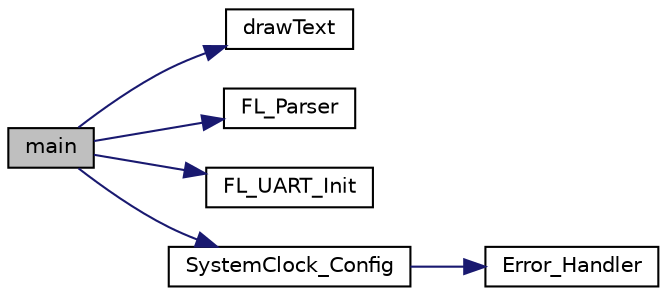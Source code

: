 digraph "main"
{
 // INTERACTIVE_SVG=YES
 // LATEX_PDF_SIZE
  edge [fontname="Helvetica",fontsize="10",labelfontname="Helvetica",labelfontsize="10"];
  node [fontname="Helvetica",fontsize="10",shape=record];
  rankdir="LR";
  Node1 [label="main",height=0.2,width=0.4,color="black", fillcolor="grey75", style="filled", fontcolor="black",tooltip="The application entry point."];
  Node1 -> Node2 [color="midnightblue",fontsize="10",style="solid",fontname="Helvetica"];
  Node2 [label="drawText",height=0.2,width=0.4,color="black", fillcolor="white", style="filled",URL="$_a_p_i_8c.html#a304c05f31c0a48f4bb4a7f532946ae18",tooltip="Draw text function, this function prints the text on the screen."];
  Node1 -> Node3 [color="midnightblue",fontsize="10",style="solid",fontname="Helvetica"];
  Node3 [label="FL_Parser",height=0.2,width=0.4,color="black", fillcolor="white", style="filled",URL="$front__layer_8c.html#a3453d42c4849d5305ce47584eee502ce",tooltip="Function to check if the UART buffer is filled."];
  Node1 -> Node4 [color="midnightblue",fontsize="10",style="solid",fontname="Helvetica"];
  Node4 [label="FL_UART_Init",height=0.2,width=0.4,color="black", fillcolor="white", style="filled",URL="$front__layer_8c.html#a6206b4e1a93bff0ae434d4808e3c2637",tooltip="Function for initialisatie of the UART."];
  Node1 -> Node5 [color="midnightblue",fontsize="10",style="solid",fontname="Helvetica"];
  Node5 [label="SystemClock_Config",height=0.2,width=0.4,color="black", fillcolor="white", style="filled",URL="$main_8c.html#a70af21c671abfcc773614a9a4f63d920",tooltip="System Clock Configuration."];
  Node5 -> Node6 [color="midnightblue",fontsize="10",style="solid",fontname="Helvetica"];
  Node6 [label="Error_Handler",height=0.2,width=0.4,color="black", fillcolor="white", style="filled",URL="$main_8c.html#a1730ffe1e560465665eb47d9264826f9",tooltip="This function is executed in case of error occurrence."];
}
